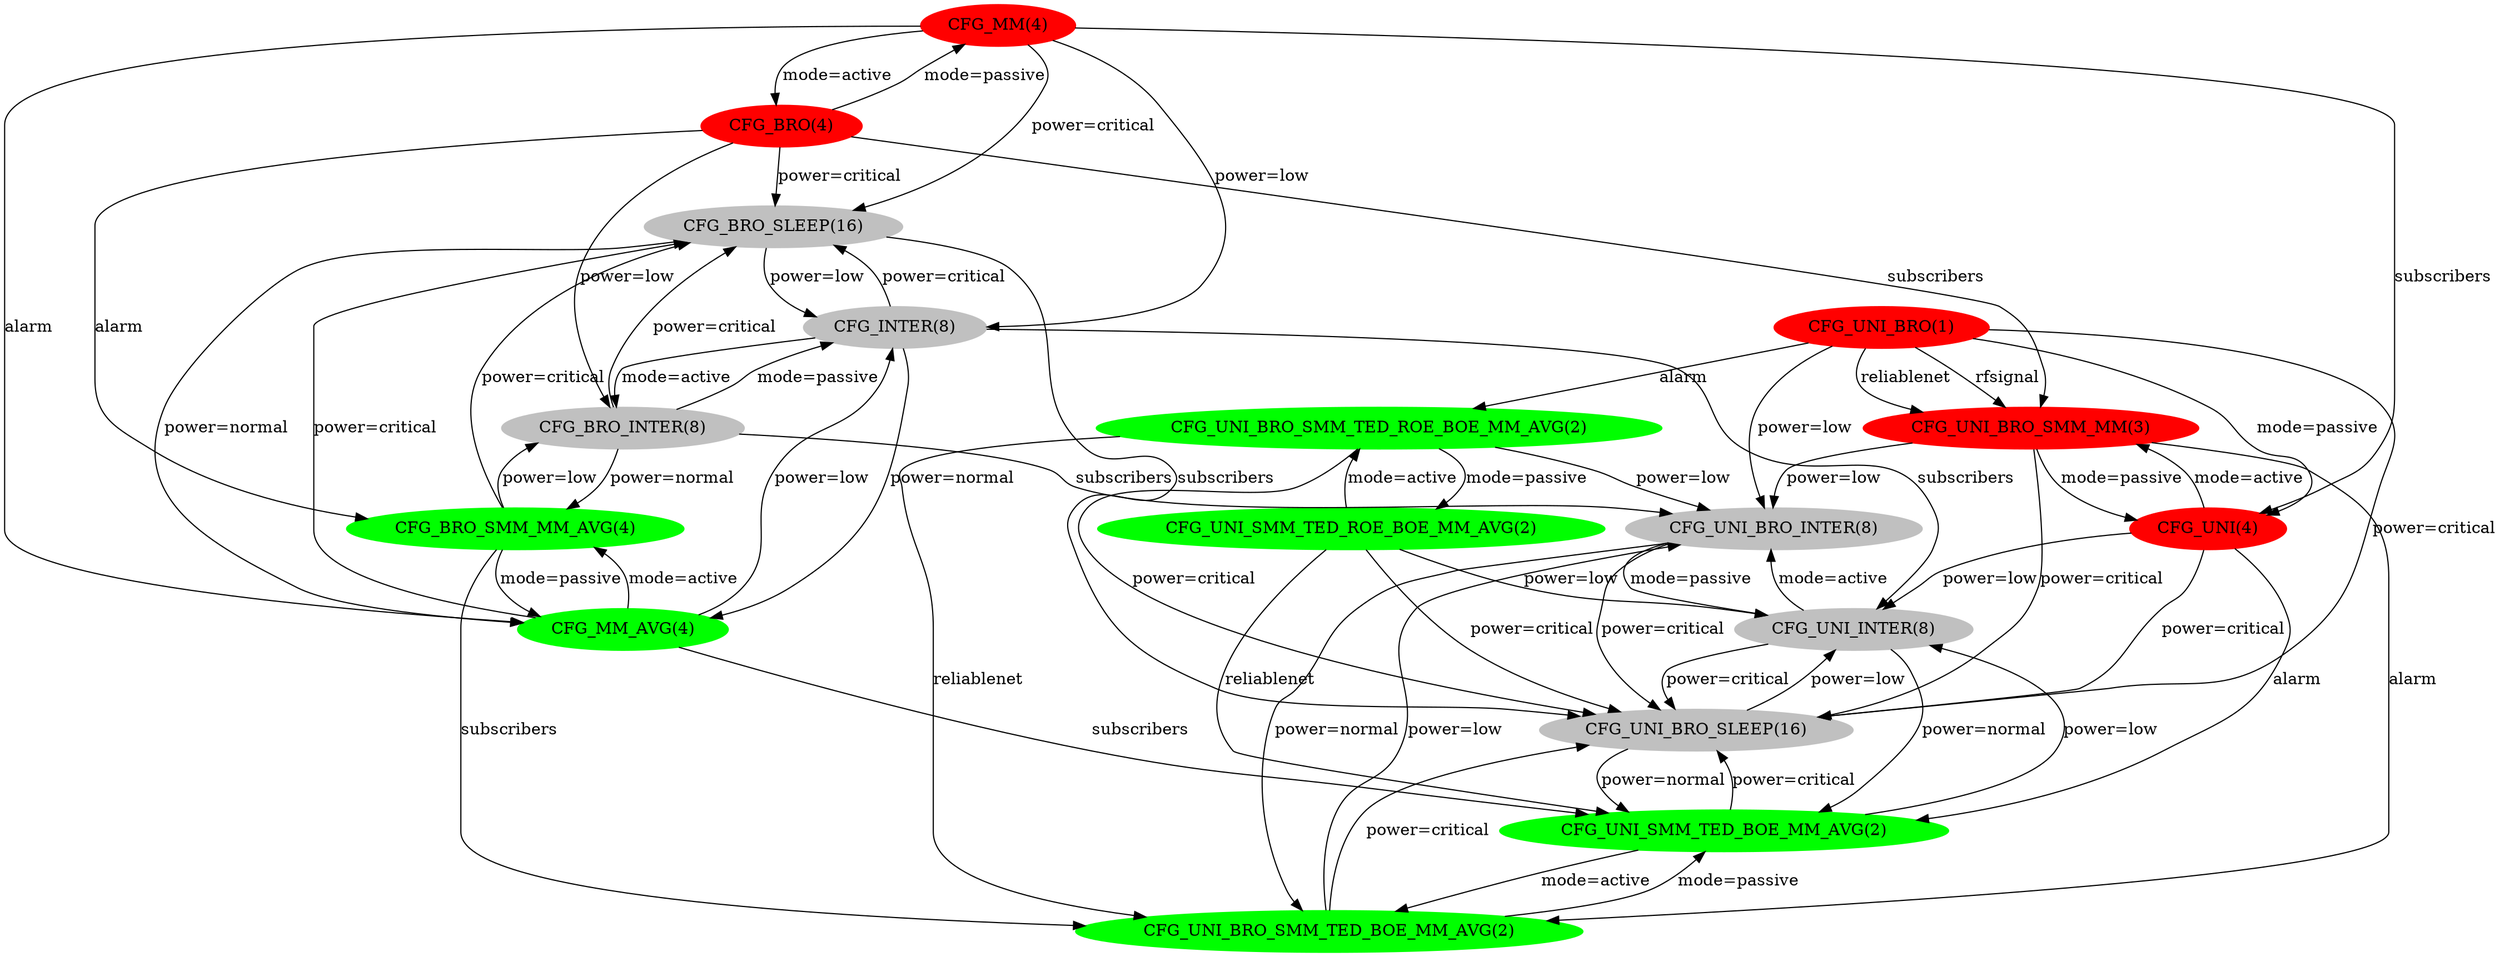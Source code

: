 digraph adaptation_sm {
node [color=grey, style=filled];
CFG_UNI_BRO_SMM_MM[ label = "CFG_UNI_BRO_SMM_MM(3)", color=red ];
CFG_INTER[ label = "CFG_INTER(8)", color=grey ];
CFG_BRO[ label = "CFG_BRO(4)", color=red ];
CFG_UNI_BRO_INTER[ label = "CFG_UNI_BRO_INTER(8)", color=grey ];
CFG_BRO_SLEEP[ label = "CFG_BRO_SLEEP(16)", color=grey ];
CFG_UNI_BRO[ label = "CFG_UNI_BRO(1)", color=red ];
CFG_UNI_BRO_SMM_TED_ROE_BOE_MM_AVG[ label = "CFG_UNI_BRO_SMM_TED_ROE_BOE_MM_AVG(2)", color=green ];
CFG_MM[ label = "CFG_MM(4)", color=red ];
CFG_UNI_SMM_TED_ROE_BOE_MM_AVG[ label = "CFG_UNI_SMM_TED_ROE_BOE_MM_AVG(2)", color=green ];
CFG_UNI_SMM_TED_BOE_MM_AVG[ label = "CFG_UNI_SMM_TED_BOE_MM_AVG(2)", color=green ];
CFG_UNI_INTER[ label = "CFG_UNI_INTER(8)", color=grey ];
CFG_BRO_SMM_MM_AVG[ label = "CFG_BRO_SMM_MM_AVG(4)", color=green ];
CFG_UNI_BRO_SLEEP[ label = "CFG_UNI_BRO_SLEEP(16)", color=grey ];
CFG_UNI_BRO_SMM_TED_BOE_MM_AVG[ label = "CFG_UNI_BRO_SMM_TED_BOE_MM_AVG(2)", color=green ];
CFG_MM_AVG[ label = "CFG_MM_AVG(4)", color=green ];
CFG_BRO_INTER[ label = "CFG_BRO_INTER(8)", color=grey ];
CFG_UNI[ label = "CFG_UNI(4)", color=red ];
CFG_UNI_BRO_SMM_MM -> CFG_UNI_BRO_INTER[ label = "power=low" ];
CFG_UNI_BRO_SMM_MM -> CFG_UNI_BRO_SLEEP[ label = "power=critical" ];
CFG_UNI_BRO_SMM_MM -> CFG_UNI_BRO_SMM_TED_BOE_MM_AVG[ label = "alarm" ];
CFG_UNI_BRO_SMM_MM -> CFG_UNI[ label = "mode=passive" ];
CFG_INTER -> CFG_BRO_SLEEP[ label = "power=critical" ];
CFG_INTER -> CFG_UNI_INTER[ label = "subscribers" ];
CFG_INTER -> CFG_MM_AVG[ label = "power=normal" ];
CFG_INTER -> CFG_BRO_INTER[ label = "mode=active" ];
CFG_BRO -> CFG_UNI_BRO_SMM_MM[ label = "subscribers" ];
CFG_BRO -> CFG_BRO_SLEEP[ label = "power=critical" ];
CFG_BRO -> CFG_MM[ label = "mode=passive" ];
CFG_BRO -> CFG_BRO_SMM_MM_AVG[ label = "alarm" ];
CFG_BRO -> CFG_BRO_INTER[ label = "power=low" ];
CFG_UNI_BRO_INTER -> CFG_UNI_INTER[ label = "mode=passive" ];
CFG_UNI_BRO_INTER -> CFG_UNI_BRO_SLEEP[ label = "power=critical" ];
CFG_UNI_BRO_INTER -> CFG_UNI_BRO_SMM_TED_BOE_MM_AVG[ label = "power=normal" ];
CFG_BRO_SLEEP -> CFG_INTER[ label = "power=low" ];
CFG_BRO_SLEEP -> CFG_UNI_BRO_SLEEP[ label = "subscribers" ];
CFG_BRO_SLEEP -> CFG_MM_AVG[ label = "power=normal" ];
CFG_UNI_BRO -> CFG_UNI_BRO_SMM_MM[ label = "reliablenet" ];
CFG_UNI_BRO -> CFG_UNI_BRO_SMM_MM[ label = "rfsignal" ];
CFG_UNI_BRO -> CFG_UNI_BRO_INTER[ label = "power=low" ];
CFG_UNI_BRO -> CFG_UNI_BRO_SMM_TED_ROE_BOE_MM_AVG[ label = "alarm" ];
CFG_UNI_BRO -> CFG_UNI_BRO_SLEEP[ label = "power=critical" ];
CFG_UNI_BRO -> CFG_UNI[ label = "mode=passive" ];
CFG_UNI_BRO_SMM_TED_ROE_BOE_MM_AVG -> CFG_UNI_BRO_INTER[ label = "power=low" ];
CFG_UNI_BRO_SMM_TED_ROE_BOE_MM_AVG -> CFG_UNI_SMM_TED_ROE_BOE_MM_AVG[ label = "mode=passive" ];
CFG_UNI_BRO_SMM_TED_ROE_BOE_MM_AVG -> CFG_UNI_BRO_SLEEP[ label = "power=critical" ];
CFG_UNI_BRO_SMM_TED_ROE_BOE_MM_AVG -> CFG_UNI_BRO_SMM_TED_BOE_MM_AVG[ label = "reliablenet" ];
CFG_MM -> CFG_INTER[ label = "power=low" ];
CFG_MM -> CFG_BRO[ label = "mode=active" ];
CFG_MM -> CFG_BRO_SLEEP[ label = "power=critical" ];
CFG_MM -> CFG_MM_AVG[ label = "alarm" ];
CFG_MM -> CFG_UNI[ label = "subscribers" ];
CFG_UNI_SMM_TED_ROE_BOE_MM_AVG -> CFG_UNI_BRO_SMM_TED_ROE_BOE_MM_AVG[ label = "mode=active" ];
CFG_UNI_SMM_TED_ROE_BOE_MM_AVG -> CFG_UNI_SMM_TED_BOE_MM_AVG[ label = "reliablenet" ];
CFG_UNI_SMM_TED_ROE_BOE_MM_AVG -> CFG_UNI_INTER[ label = "power=low" ];
CFG_UNI_SMM_TED_ROE_BOE_MM_AVG -> CFG_UNI_BRO_SLEEP[ label = "power=critical" ];
CFG_UNI_SMM_TED_BOE_MM_AVG -> CFG_UNI_INTER[ label = "power=low" ];
CFG_UNI_SMM_TED_BOE_MM_AVG -> CFG_UNI_BRO_SLEEP[ label = "power=critical" ];
CFG_UNI_SMM_TED_BOE_MM_AVG -> CFG_UNI_BRO_SMM_TED_BOE_MM_AVG[ label = "mode=active" ];
CFG_UNI_INTER -> CFG_UNI_BRO_INTER[ label = "mode=active" ];
CFG_UNI_INTER -> CFG_UNI_SMM_TED_BOE_MM_AVG[ label = "power=normal" ];
CFG_UNI_INTER -> CFG_UNI_BRO_SLEEP[ label = "power=critical" ];
CFG_BRO_SMM_MM_AVG -> CFG_BRO_SLEEP[ label = "power=critical" ];
CFG_BRO_SMM_MM_AVG -> CFG_UNI_BRO_SMM_TED_BOE_MM_AVG[ label = "subscribers" ];
CFG_BRO_SMM_MM_AVG -> CFG_MM_AVG[ label = "mode=passive" ];
CFG_BRO_SMM_MM_AVG -> CFG_BRO_INTER[ label = "power=low" ];
CFG_UNI_BRO_SLEEP -> CFG_UNI_SMM_TED_BOE_MM_AVG[ label = "power=normal" ];
CFG_UNI_BRO_SLEEP -> CFG_UNI_INTER[ label = "power=low" ];
CFG_UNI_BRO_SMM_TED_BOE_MM_AVG -> CFG_UNI_BRO_INTER[ label = "power=low" ];
CFG_UNI_BRO_SMM_TED_BOE_MM_AVG -> CFG_UNI_SMM_TED_BOE_MM_AVG[ label = "mode=passive" ];
CFG_UNI_BRO_SMM_TED_BOE_MM_AVG -> CFG_UNI_BRO_SLEEP[ label = "power=critical" ];
CFG_MM_AVG -> CFG_INTER[ label = "power=low" ];
CFG_MM_AVG -> CFG_BRO_SLEEP[ label = "power=critical" ];
CFG_MM_AVG -> CFG_UNI_SMM_TED_BOE_MM_AVG[ label = "subscribers" ];
CFG_MM_AVG -> CFG_BRO_SMM_MM_AVG[ label = "mode=active" ];
CFG_BRO_INTER -> CFG_INTER[ label = "mode=passive" ];
CFG_BRO_INTER -> CFG_UNI_BRO_INTER[ label = "subscribers" ];
CFG_BRO_INTER -> CFG_BRO_SLEEP[ label = "power=critical" ];
CFG_BRO_INTER -> CFG_BRO_SMM_MM_AVG[ label = "power=normal" ];
CFG_UNI -> CFG_UNI_BRO_SMM_MM[ label = "mode=active" ];
CFG_UNI -> CFG_UNI_SMM_TED_BOE_MM_AVG[ label = "alarm" ];
CFG_UNI -> CFG_UNI_INTER[ label = "power=low" ];
CFG_UNI -> CFG_UNI_BRO_SLEEP[ label = "power=critical" ];
}
